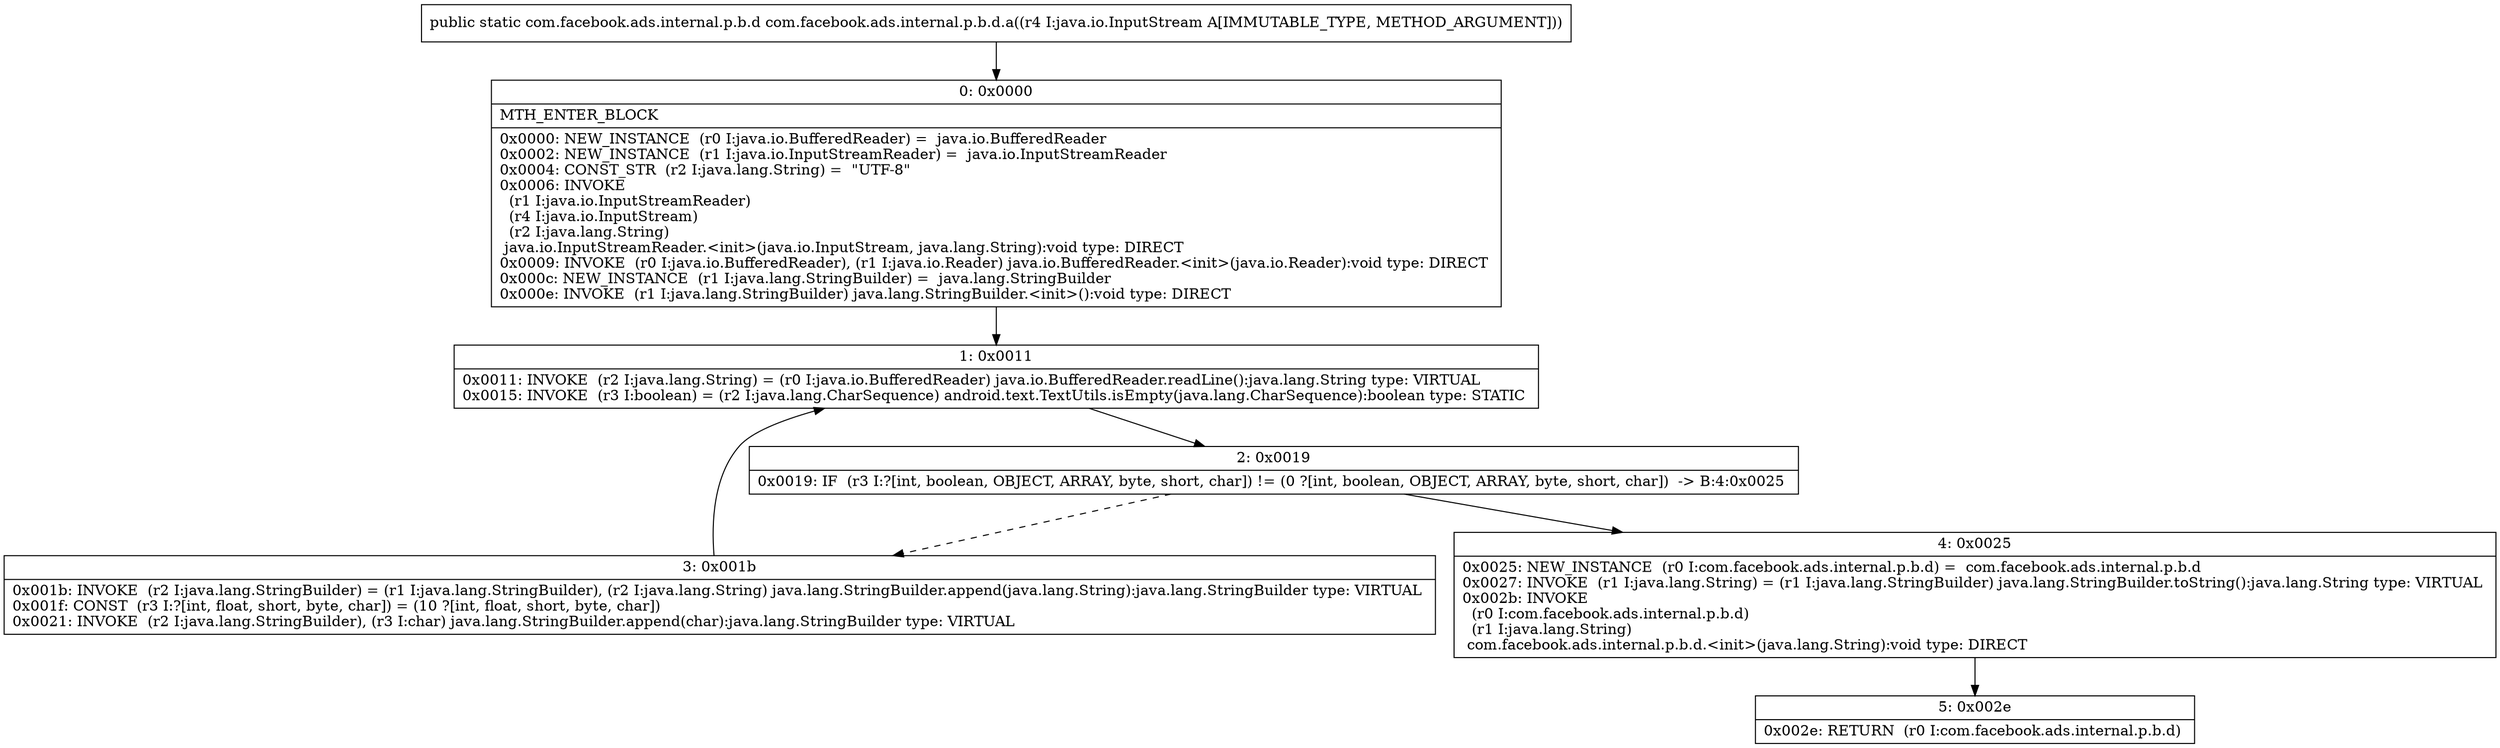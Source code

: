 digraph "CFG forcom.facebook.ads.internal.p.b.d.a(Ljava\/io\/InputStream;)Lcom\/facebook\/ads\/internal\/p\/b\/d;" {
Node_0 [shape=record,label="{0\:\ 0x0000|MTH_ENTER_BLOCK\l|0x0000: NEW_INSTANCE  (r0 I:java.io.BufferedReader) =  java.io.BufferedReader \l0x0002: NEW_INSTANCE  (r1 I:java.io.InputStreamReader) =  java.io.InputStreamReader \l0x0004: CONST_STR  (r2 I:java.lang.String) =  \"UTF\-8\" \l0x0006: INVOKE  \l  (r1 I:java.io.InputStreamReader)\l  (r4 I:java.io.InputStream)\l  (r2 I:java.lang.String)\l java.io.InputStreamReader.\<init\>(java.io.InputStream, java.lang.String):void type: DIRECT \l0x0009: INVOKE  (r0 I:java.io.BufferedReader), (r1 I:java.io.Reader) java.io.BufferedReader.\<init\>(java.io.Reader):void type: DIRECT \l0x000c: NEW_INSTANCE  (r1 I:java.lang.StringBuilder) =  java.lang.StringBuilder \l0x000e: INVOKE  (r1 I:java.lang.StringBuilder) java.lang.StringBuilder.\<init\>():void type: DIRECT \l}"];
Node_1 [shape=record,label="{1\:\ 0x0011|0x0011: INVOKE  (r2 I:java.lang.String) = (r0 I:java.io.BufferedReader) java.io.BufferedReader.readLine():java.lang.String type: VIRTUAL \l0x0015: INVOKE  (r3 I:boolean) = (r2 I:java.lang.CharSequence) android.text.TextUtils.isEmpty(java.lang.CharSequence):boolean type: STATIC \l}"];
Node_2 [shape=record,label="{2\:\ 0x0019|0x0019: IF  (r3 I:?[int, boolean, OBJECT, ARRAY, byte, short, char]) != (0 ?[int, boolean, OBJECT, ARRAY, byte, short, char])  \-\> B:4:0x0025 \l}"];
Node_3 [shape=record,label="{3\:\ 0x001b|0x001b: INVOKE  (r2 I:java.lang.StringBuilder) = (r1 I:java.lang.StringBuilder), (r2 I:java.lang.String) java.lang.StringBuilder.append(java.lang.String):java.lang.StringBuilder type: VIRTUAL \l0x001f: CONST  (r3 I:?[int, float, short, byte, char]) = (10 ?[int, float, short, byte, char]) \l0x0021: INVOKE  (r2 I:java.lang.StringBuilder), (r3 I:char) java.lang.StringBuilder.append(char):java.lang.StringBuilder type: VIRTUAL \l}"];
Node_4 [shape=record,label="{4\:\ 0x0025|0x0025: NEW_INSTANCE  (r0 I:com.facebook.ads.internal.p.b.d) =  com.facebook.ads.internal.p.b.d \l0x0027: INVOKE  (r1 I:java.lang.String) = (r1 I:java.lang.StringBuilder) java.lang.StringBuilder.toString():java.lang.String type: VIRTUAL \l0x002b: INVOKE  \l  (r0 I:com.facebook.ads.internal.p.b.d)\l  (r1 I:java.lang.String)\l com.facebook.ads.internal.p.b.d.\<init\>(java.lang.String):void type: DIRECT \l}"];
Node_5 [shape=record,label="{5\:\ 0x002e|0x002e: RETURN  (r0 I:com.facebook.ads.internal.p.b.d) \l}"];
MethodNode[shape=record,label="{public static com.facebook.ads.internal.p.b.d com.facebook.ads.internal.p.b.d.a((r4 I:java.io.InputStream A[IMMUTABLE_TYPE, METHOD_ARGUMENT])) }"];
MethodNode -> Node_0;
Node_0 -> Node_1;
Node_1 -> Node_2;
Node_2 -> Node_3[style=dashed];
Node_2 -> Node_4;
Node_3 -> Node_1;
Node_4 -> Node_5;
}

